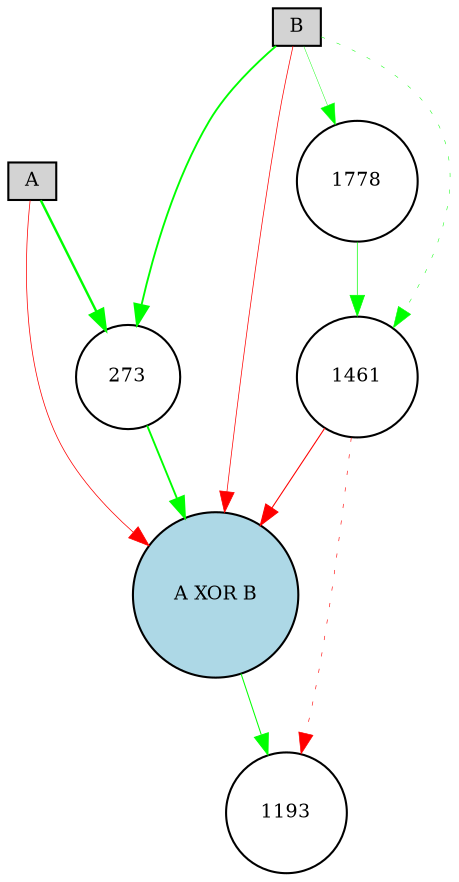digraph {
	node [fontsize=9 height=0.2 shape=circle width=0.2]
	A [fillcolor=lightgray shape=box style=filled]
	B [fillcolor=lightgray shape=box style=filled]
	"A XOR B" [fillcolor=lightblue style=filled]
	1193 [fillcolor=white style=filled]
	273 [fillcolor=white style=filled]
	1778 [fillcolor=white style=filled]
	1461 [fillcolor=white style=filled]
	A -> 273 [color=green penwidth=1.154603934108015 style=solid]
	273 -> "A XOR B" [color=green penwidth=0.9083459809623681 style=solid]
	B -> 273 [color=green penwidth=0.9077801494975544 style=solid]
	B -> "A XOR B" [color=red penwidth=0.3487919678769662 style=solid]
	1461 -> 1193 [color=red penwidth=0.29188842159824724 style=dotted]
	"A XOR B" -> 1193 [color=green penwidth=0.4942624729172611 style=solid]
	A -> "A XOR B" [color=red penwidth=0.3577455288549225 style=solid]
	B -> 1461 [color=green penwidth=0.23722627892913 style=dotted]
	B -> 1778 [color=green penwidth=0.20670097500442397 style=solid]
	1778 -> 1461 [color=green penwidth=0.3323397210641233 style=solid]
	1461 -> "A XOR B" [color=red penwidth=0.5131129699976352 style=solid]
}
